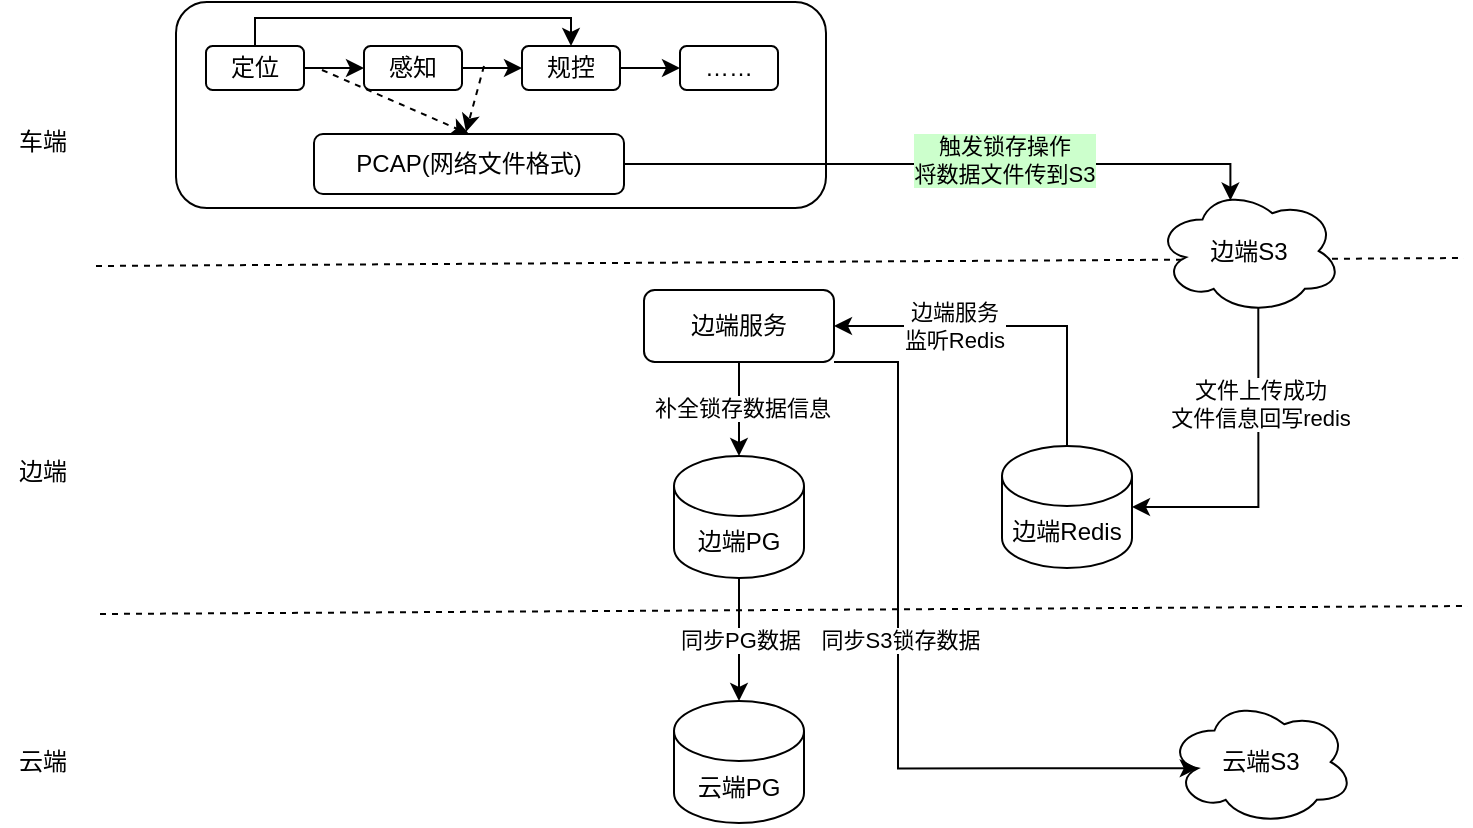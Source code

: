 <mxfile version="24.7.17">
  <diagram name="第 1 页" id="n16LDL_aUKiKyeh5GTJZ">
    <mxGraphModel dx="1050" dy="530" grid="0" gridSize="10" guides="1" tooltips="1" connect="1" arrows="1" fold="1" page="1" pageScale="1" pageWidth="827" pageHeight="1169" math="0" shadow="0">
      <root>
        <mxCell id="0" />
        <mxCell id="1" parent="0" />
        <mxCell id="7jD47ZPkDI5JuOup1UDq-3" value="" style="endArrow=none;dashed=1;html=1;rounded=0;" edge="1" parent="1">
          <mxGeometry width="50" height="50" relative="1" as="geometry">
            <mxPoint x="65" y="276" as="sourcePoint" />
            <mxPoint x="749" y="272" as="targetPoint" />
          </mxGeometry>
        </mxCell>
        <mxCell id="7jD47ZPkDI5JuOup1UDq-4" value="" style="endArrow=none;dashed=1;html=1;rounded=0;" edge="1" parent="1">
          <mxGeometry width="50" height="50" relative="1" as="geometry">
            <mxPoint x="67" y="450" as="sourcePoint" />
            <mxPoint x="751" y="446" as="targetPoint" />
          </mxGeometry>
        </mxCell>
        <mxCell id="7jD47ZPkDI5JuOup1UDq-6" value="车端" style="text;html=1;align=center;verticalAlign=middle;resizable=0;points=[];autosize=1;strokeColor=none;fillColor=none;" vertex="1" parent="1">
          <mxGeometry x="17" y="201" width="42" height="26" as="geometry" />
        </mxCell>
        <mxCell id="7jD47ZPkDI5JuOup1UDq-7" value="边端" style="text;html=1;align=center;verticalAlign=middle;resizable=0;points=[];autosize=1;strokeColor=none;fillColor=none;" vertex="1" parent="1">
          <mxGeometry x="17" y="366" width="42" height="26" as="geometry" />
        </mxCell>
        <mxCell id="7jD47ZPkDI5JuOup1UDq-8" value="云端" style="text;html=1;align=center;verticalAlign=middle;resizable=0;points=[];autosize=1;strokeColor=none;fillColor=none;" vertex="1" parent="1">
          <mxGeometry x="17" y="511" width="42" height="26" as="geometry" />
        </mxCell>
        <mxCell id="7jD47ZPkDI5JuOup1UDq-9" value="" style="rounded=1;whiteSpace=wrap;html=1;" vertex="1" parent="1">
          <mxGeometry x="105" y="144" width="325" height="103" as="geometry" />
        </mxCell>
        <mxCell id="7jD47ZPkDI5JuOup1UDq-12" value="" style="edgeStyle=orthogonalEdgeStyle;rounded=0;orthogonalLoop=1;jettySize=auto;html=1;" edge="1" parent="1" source="7jD47ZPkDI5JuOup1UDq-10" target="7jD47ZPkDI5JuOup1UDq-11">
          <mxGeometry relative="1" as="geometry" />
        </mxCell>
        <mxCell id="7jD47ZPkDI5JuOup1UDq-20" style="edgeStyle=orthogonalEdgeStyle;rounded=0;orthogonalLoop=1;jettySize=auto;html=1;entryX=0.5;entryY=0;entryDx=0;entryDy=0;" edge="1" parent="1" source="7jD47ZPkDI5JuOup1UDq-10" target="7jD47ZPkDI5JuOup1UDq-14">
          <mxGeometry relative="1" as="geometry">
            <Array as="points">
              <mxPoint x="145" y="152" />
              <mxPoint x="303" y="152" />
            </Array>
          </mxGeometry>
        </mxCell>
        <mxCell id="7jD47ZPkDI5JuOup1UDq-10" value="定位" style="rounded=1;whiteSpace=wrap;html=1;" vertex="1" parent="1">
          <mxGeometry x="120" y="166" width="49" height="22" as="geometry" />
        </mxCell>
        <mxCell id="7jD47ZPkDI5JuOup1UDq-15" value="" style="edgeStyle=orthogonalEdgeStyle;rounded=0;orthogonalLoop=1;jettySize=auto;html=1;" edge="1" parent="1" source="7jD47ZPkDI5JuOup1UDq-11" target="7jD47ZPkDI5JuOup1UDq-14">
          <mxGeometry relative="1" as="geometry" />
        </mxCell>
        <mxCell id="7jD47ZPkDI5JuOup1UDq-11" value="感知" style="rounded=1;whiteSpace=wrap;html=1;" vertex="1" parent="1">
          <mxGeometry x="199" y="166" width="49" height="22" as="geometry" />
        </mxCell>
        <mxCell id="7jD47ZPkDI5JuOup1UDq-17" value="" style="edgeStyle=orthogonalEdgeStyle;rounded=0;orthogonalLoop=1;jettySize=auto;html=1;" edge="1" parent="1" source="7jD47ZPkDI5JuOup1UDq-14" target="7jD47ZPkDI5JuOup1UDq-16">
          <mxGeometry relative="1" as="geometry" />
        </mxCell>
        <mxCell id="7jD47ZPkDI5JuOup1UDq-14" value="规控" style="rounded=1;whiteSpace=wrap;html=1;" vertex="1" parent="1">
          <mxGeometry x="278" y="166" width="49" height="22" as="geometry" />
        </mxCell>
        <mxCell id="7jD47ZPkDI5JuOup1UDq-16" value="……" style="rounded=1;whiteSpace=wrap;html=1;" vertex="1" parent="1">
          <mxGeometry x="357" y="166" width="49" height="22" as="geometry" />
        </mxCell>
        <mxCell id="7jD47ZPkDI5JuOup1UDq-18" value="PCAP(网络文件格式)" style="rounded=1;whiteSpace=wrap;html=1;" vertex="1" parent="1">
          <mxGeometry x="174" y="210" width="155" height="30" as="geometry" />
        </mxCell>
        <mxCell id="7jD47ZPkDI5JuOup1UDq-21" value="" style="endArrow=classic;html=1;rounded=0;entryX=0.5;entryY=0;entryDx=0;entryDy=0;dashed=1;" edge="1" parent="1" target="7jD47ZPkDI5JuOup1UDq-18">
          <mxGeometry width="50" height="50" relative="1" as="geometry">
            <mxPoint x="177.997" y="178" as="sourcePoint" />
            <mxPoint x="291.36" y="282" as="targetPoint" />
          </mxGeometry>
        </mxCell>
        <mxCell id="7jD47ZPkDI5JuOup1UDq-22" value="" style="endArrow=classic;html=1;rounded=0;dashed=1;" edge="1" parent="1">
          <mxGeometry width="50" height="50" relative="1" as="geometry">
            <mxPoint x="259" y="176" as="sourcePoint" />
            <mxPoint x="250" y="209" as="targetPoint" />
          </mxGeometry>
        </mxCell>
        <mxCell id="7jD47ZPkDI5JuOup1UDq-23" value="边端S3" style="ellipse;shape=cloud;whiteSpace=wrap;html=1;" vertex="1" parent="1">
          <mxGeometry x="595" y="237" width="93" height="63" as="geometry" />
        </mxCell>
        <mxCell id="7jD47ZPkDI5JuOup1UDq-38" style="edgeStyle=orthogonalEdgeStyle;rounded=0;orthogonalLoop=1;jettySize=auto;html=1;" edge="1" parent="1" source="7jD47ZPkDI5JuOup1UDq-25" target="7jD47ZPkDI5JuOup1UDq-37">
          <mxGeometry relative="1" as="geometry" />
        </mxCell>
        <mxCell id="7jD47ZPkDI5JuOup1UDq-39" value="同步PG数据" style="edgeLabel;html=1;align=center;verticalAlign=middle;resizable=0;points=[];" vertex="1" connectable="0" parent="7jD47ZPkDI5JuOup1UDq-38">
          <mxGeometry x="-0.063" relative="1" as="geometry">
            <mxPoint y="2" as="offset" />
          </mxGeometry>
        </mxCell>
        <mxCell id="7jD47ZPkDI5JuOup1UDq-25" value="边端PG" style="shape=cylinder3;whiteSpace=wrap;html=1;boundedLbl=1;backgroundOutline=1;size=15;" vertex="1" parent="1">
          <mxGeometry x="354" y="371" width="65" height="61" as="geometry" />
        </mxCell>
        <mxCell id="7jD47ZPkDI5JuOup1UDq-33" style="edgeStyle=orthogonalEdgeStyle;rounded=0;orthogonalLoop=1;jettySize=auto;html=1;entryX=1;entryY=0.5;entryDx=0;entryDy=0;exitX=0.5;exitY=0;exitDx=0;exitDy=0;exitPerimeter=0;" edge="1" parent="1" source="7jD47ZPkDI5JuOup1UDq-26" target="7jD47ZPkDI5JuOup1UDq-32">
          <mxGeometry relative="1" as="geometry" />
        </mxCell>
        <mxCell id="7jD47ZPkDI5JuOup1UDq-34" value="边端服务&lt;div&gt;监听Redis&lt;/div&gt;" style="edgeLabel;html=1;align=center;verticalAlign=middle;resizable=0;points=[];" vertex="1" connectable="0" parent="7jD47ZPkDI5JuOup1UDq-33">
          <mxGeometry x="0.322" relative="1" as="geometry">
            <mxPoint as="offset" />
          </mxGeometry>
        </mxCell>
        <mxCell id="7jD47ZPkDI5JuOup1UDq-26" value="边端Redis" style="shape=cylinder3;whiteSpace=wrap;html=1;boundedLbl=1;backgroundOutline=1;size=15;" vertex="1" parent="1">
          <mxGeometry x="518" y="366" width="65" height="61" as="geometry" />
        </mxCell>
        <mxCell id="7jD47ZPkDI5JuOup1UDq-28" style="edgeStyle=orthogonalEdgeStyle;rounded=0;orthogonalLoop=1;jettySize=auto;html=1;entryX=0.4;entryY=0.1;entryDx=0;entryDy=0;entryPerimeter=0;" edge="1" parent="1" source="7jD47ZPkDI5JuOup1UDq-18" target="7jD47ZPkDI5JuOup1UDq-23">
          <mxGeometry relative="1" as="geometry">
            <Array as="points">
              <mxPoint x="632" y="225" />
            </Array>
          </mxGeometry>
        </mxCell>
        <mxCell id="7jD47ZPkDI5JuOup1UDq-29" value="触发锁存操作&lt;div&gt;将数据文件传到S3&lt;/div&gt;" style="edgeLabel;html=1;align=center;verticalAlign=middle;resizable=0;points=[];labelBackgroundColor=#CCFFCC;" vertex="1" connectable="0" parent="7jD47ZPkDI5JuOup1UDq-28">
          <mxGeometry x="0.181" y="2" relative="1" as="geometry">
            <mxPoint as="offset" />
          </mxGeometry>
        </mxCell>
        <mxCell id="7jD47ZPkDI5JuOup1UDq-30" style="edgeStyle=orthogonalEdgeStyle;rounded=0;orthogonalLoop=1;jettySize=auto;html=1;entryX=1;entryY=0.5;entryDx=0;entryDy=0;entryPerimeter=0;exitX=0.55;exitY=0.95;exitDx=0;exitDy=0;exitPerimeter=0;" edge="1" parent="1" source="7jD47ZPkDI5JuOup1UDq-23" target="7jD47ZPkDI5JuOup1UDq-26">
          <mxGeometry relative="1" as="geometry">
            <Array as="points">
              <mxPoint x="646" y="397" />
            </Array>
          </mxGeometry>
        </mxCell>
        <mxCell id="7jD47ZPkDI5JuOup1UDq-31" value="文件上传成功&lt;div&gt;文件信息回写redis&lt;/div&gt;" style="edgeLabel;html=1;align=center;verticalAlign=middle;resizable=0;points=[];" vertex="1" connectable="0" parent="7jD47ZPkDI5JuOup1UDq-30">
          <mxGeometry x="-0.411" y="1" relative="1" as="geometry">
            <mxPoint as="offset" />
          </mxGeometry>
        </mxCell>
        <mxCell id="7jD47ZPkDI5JuOup1UDq-35" style="edgeStyle=orthogonalEdgeStyle;rounded=0;orthogonalLoop=1;jettySize=auto;html=1;" edge="1" parent="1" source="7jD47ZPkDI5JuOup1UDq-32" target="7jD47ZPkDI5JuOup1UDq-25">
          <mxGeometry relative="1" as="geometry" />
        </mxCell>
        <mxCell id="7jD47ZPkDI5JuOup1UDq-36" value="补全锁存数据信息" style="edgeLabel;html=1;align=center;verticalAlign=middle;resizable=0;points=[];" vertex="1" connectable="0" parent="7jD47ZPkDI5JuOup1UDq-35">
          <mxGeometry x="-0.03" y="1" relative="1" as="geometry">
            <mxPoint as="offset" />
          </mxGeometry>
        </mxCell>
        <mxCell id="7jD47ZPkDI5JuOup1UDq-32" value="边端服务" style="rounded=1;whiteSpace=wrap;html=1;" vertex="1" parent="1">
          <mxGeometry x="339" y="288" width="95" height="36" as="geometry" />
        </mxCell>
        <mxCell id="7jD47ZPkDI5JuOup1UDq-37" value="云端PG" style="shape=cylinder3;whiteSpace=wrap;html=1;boundedLbl=1;backgroundOutline=1;size=15;" vertex="1" parent="1">
          <mxGeometry x="354" y="493.5" width="65" height="61" as="geometry" />
        </mxCell>
        <mxCell id="7jD47ZPkDI5JuOup1UDq-40" value="云端S3" style="ellipse;shape=cloud;whiteSpace=wrap;html=1;" vertex="1" parent="1">
          <mxGeometry x="601" y="492.5" width="93" height="63" as="geometry" />
        </mxCell>
        <mxCell id="7jD47ZPkDI5JuOup1UDq-45" style="edgeStyle=orthogonalEdgeStyle;rounded=0;orthogonalLoop=1;jettySize=auto;html=1;exitX=1;exitY=1;exitDx=0;exitDy=0;entryX=0.16;entryY=0.55;entryDx=0;entryDy=0;entryPerimeter=0;" edge="1" parent="1" source="7jD47ZPkDI5JuOup1UDq-32" target="7jD47ZPkDI5JuOup1UDq-40">
          <mxGeometry relative="1" as="geometry">
            <Array as="points">
              <mxPoint x="466" y="324" />
              <mxPoint x="466" y="527" />
            </Array>
          </mxGeometry>
        </mxCell>
        <mxCell id="7jD47ZPkDI5JuOup1UDq-46" value="同步S3锁存数据" style="edgeLabel;html=1;align=center;verticalAlign=middle;resizable=0;points=[];" vertex="1" connectable="0" parent="7jD47ZPkDI5JuOup1UDq-45">
          <mxGeometry x="-0.113" y="1" relative="1" as="geometry">
            <mxPoint as="offset" />
          </mxGeometry>
        </mxCell>
      </root>
    </mxGraphModel>
  </diagram>
</mxfile>
